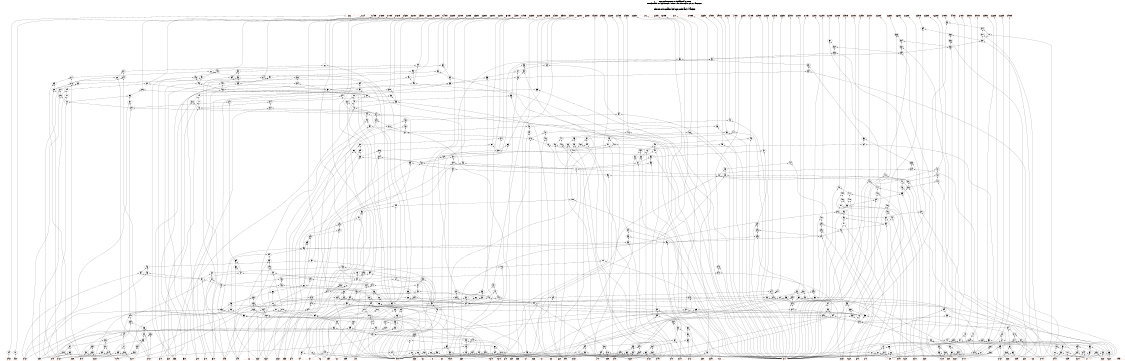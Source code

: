 # Network structure generated by ABC

digraph network {
size = "7.5,10";
center = true;
edge [dir = back];

{
  node [shape = plaintext];
  edge [style = invis];
  LevelTitle1 [label=""];
  LevelTitle2 [label=""];
  Level56 [label = ""];
  Level55 [label = ""];
  Level54 [label = ""];
  Level53 [label = ""];
  Level52 [label = ""];
  Level51 [label = ""];
  Level50 [label = ""];
  Level49 [label = ""];
  Level48 [label = ""];
  Level47 [label = ""];
  Level46 [label = ""];
  Level45 [label = ""];
  Level44 [label = ""];
  Level43 [label = ""];
  Level42 [label = ""];
  Level41 [label = ""];
  Level40 [label = ""];
  Level39 [label = ""];
  Level38 [label = ""];
  Level37 [label = ""];
  Level36 [label = ""];
  Level35 [label = ""];
  Level34 [label = ""];
  Level33 [label = ""];
  Level32 [label = ""];
  Level31 [label = ""];
  Level30 [label = ""];
  Level29 [label = ""];
  Level28 [label = ""];
  Level27 [label = ""];
  Level26 [label = ""];
  Level25 [label = ""];
  Level24 [label = ""];
  Level23 [label = ""];
  Level22 [label = ""];
  Level21 [label = ""];
  Level20 [label = ""];
  Level19 [label = ""];
  Level18 [label = ""];
  Level17 [label = ""];
  Level16 [label = ""];
  Level15 [label = ""];
  Level14 [label = ""];
  Level13 [label = ""];
  Level12 [label = ""];
  Level11 [label = ""];
  Level10 [label = ""];
  Level9 [label = ""];
  Level8 [label = ""];
  Level7 [label = ""];
  Level6 [label = ""];
  Level5 [label = ""];
  Level4 [label = ""];
  Level3 [label = ""];
  Level2 [label = ""];
  Level1 [label = ""];
  Level0 [label = ""];
  LevelTitle1 ->  LevelTitle2 ->  Level56 ->  Level55 ->  Level54 ->  Level53 ->  Level52 ->  Level51 ->  Level50 ->  Level49 ->  Level48 ->  Level47 ->  Level46 ->  Level45 ->  Level44 ->  Level43 ->  Level42 ->  Level41 ->  Level40 ->  Level39 ->  Level38 ->  Level37 ->  Level36 ->  Level35 ->  Level34 ->  Level33 ->  Level32 ->  Level31 ->  Level30 ->  Level29 ->  Level28 ->  Level27 ->  Level26 ->  Level25 ->  Level24 ->  Level23 ->  Level22 ->  Level21 ->  Level20 ->  Level19 ->  Level18 ->  Level17 ->  Level16 ->  Level15 ->  Level14 ->  Level13 ->  Level12 ->  Level11 ->  Level10 ->  Level9 ->  Level8 ->  Level7 ->  Level6 ->  Level5 ->  Level4 ->  Level3 ->  Level2 ->  Level1 ->  Level0;
}

{
  rank = same;
  LevelTitle1;
  title1 [shape=plaintext,
          fontsize=20,
          fontname = "Times-Roman",
          label="Network structure visualized by ABC\nBenchmark \"s1423.bench\". Time was Thu Oct  8 20:27:45 2020. "
         ];
}

{
  rank = same;
  LevelTitle2;
  title2 [shape=plaintext,
          fontsize=18,
          fontname = "Times-Roman",
          label="The network contains 465 logic nodes and 74 latches.\n"
         ];
}

{
  rank = same;
  Level56;
  Node19 [label = "G726", shape = invtriangle, color = coral, fillcolor = coral];
  Node20 [label = "G729", shape = invtriangle, color = coral, fillcolor = coral];
  Node21 [label = "G702", shape = invtriangle, color = coral, fillcolor = coral];
  Node22 [label = "G727", shape = invtriangle, color = coral, fillcolor = coral];
  Node23 [label = "G701BF", shape = invtriangle, color = coral, fillcolor = coral];
  Node25 [label = "G22L_in", shape = box, color = coral, fillcolor = coral];
  Node28 [label = "G23L_in", shape = box, color = coral, fillcolor = coral];
  Node31 [label = "G24L_in", shape = box, color = coral, fillcolor = coral];
  Node34 [label = "G25L_in", shape = box, color = coral, fillcolor = coral];
  Node37 [label = "G26L_in", shape = box, color = coral, fillcolor = coral];
  Node40 [label = "G27L_in", shape = box, color = coral, fillcolor = coral];
  Node43 [label = "G28L_in", shape = box, color = coral, fillcolor = coral];
  Node46 [label = "G29L_in", shape = box, color = coral, fillcolor = coral];
  Node49 [label = "G30L_in", shape = box, color = coral, fillcolor = coral];
  Node52 [label = "G31L_in", shape = box, color = coral, fillcolor = coral];
  Node55 [label = "G32L_in", shape = box, color = coral, fillcolor = coral];
  Node58 [label = "G33L_in", shape = box, color = coral, fillcolor = coral];
  Node61 [label = "G34L_in", shape = box, color = coral, fillcolor = coral];
  Node64 [label = "G35L_in", shape = box, color = coral, fillcolor = coral];
  Node67 [label = "G36L_in", shape = box, color = coral, fillcolor = coral];
  Node70 [label = "G37L_in", shape = box, color = coral, fillcolor = coral];
  Node73 [label = "G38L_in", shape = box, color = coral, fillcolor = coral];
  Node76 [label = "G39L_in", shape = box, color = coral, fillcolor = coral];
  Node79 [label = "G40L_in", shape = box, color = coral, fillcolor = coral];
  Node82 [label = "G41L_in", shape = box, color = coral, fillcolor = coral];
  Node85 [label = "G42L_in", shape = box, color = coral, fillcolor = coral];
  Node88 [label = "G43L_in", shape = box, color = coral, fillcolor = coral];
  Node91 [label = "G44L_in", shape = box, color = coral, fillcolor = coral];
  Node94 [label = "G45L_in", shape = box, color = coral, fillcolor = coral];
  Node97 [label = "G46L_in", shape = box, color = coral, fillcolor = coral];
  Node100 [label = "G47L_in", shape = box, color = coral, fillcolor = coral];
  Node103 [label = "G48L_in", shape = box, color = coral, fillcolor = coral];
  Node106 [label = "G49L_in", shape = box, color = coral, fillcolor = coral];
  Node109 [label = "G50L_in", shape = box, color = coral, fillcolor = coral];
  Node112 [label = "G51L_in", shape = box, color = coral, fillcolor = coral];
  Node115 [label = "G52L_in", shape = box, color = coral, fillcolor = coral];
  Node118 [label = "G53L_in", shape = box, color = coral, fillcolor = coral];
  Node121 [label = "G54L_in", shape = box, color = coral, fillcolor = coral];
  Node124 [label = "G55L_in", shape = box, color = coral, fillcolor = coral];
  Node127 [label = "G56L_in", shape = box, color = coral, fillcolor = coral];
  Node130 [label = "G57L_in", shape = box, color = coral, fillcolor = coral];
  Node133 [label = "G58L_in", shape = box, color = coral, fillcolor = coral];
  Node136 [label = "G59L_in", shape = box, color = coral, fillcolor = coral];
  Node139 [label = "G60L_in", shape = box, color = coral, fillcolor = coral];
  Node142 [label = "G61L_in", shape = box, color = coral, fillcolor = coral];
  Node145 [label = "G62L_in", shape = box, color = coral, fillcolor = coral];
  Node148 [label = "G63L_in", shape = box, color = coral, fillcolor = coral];
  Node151 [label = "G64L_in", shape = box, color = coral, fillcolor = coral];
  Node154 [label = "G65L_in", shape = box, color = coral, fillcolor = coral];
  Node157 [label = "G66L_in", shape = box, color = coral, fillcolor = coral];
  Node160 [label = "G67L_in", shape = box, color = coral, fillcolor = coral];
  Node163 [label = "G68L_in", shape = box, color = coral, fillcolor = coral];
  Node166 [label = "G69L_in", shape = box, color = coral, fillcolor = coral];
  Node169 [label = "G70L_in", shape = box, color = coral, fillcolor = coral];
  Node172 [label = "G71L_in", shape = box, color = coral, fillcolor = coral];
  Node175 [label = "G72L_in", shape = box, color = coral, fillcolor = coral];
  Node178 [label = "G73L_in", shape = box, color = coral, fillcolor = coral];
  Node181 [label = "G74L_in", shape = box, color = coral, fillcolor = coral];
  Node184 [label = "G75L_in", shape = box, color = coral, fillcolor = coral];
  Node187 [label = "G76L_in", shape = box, color = coral, fillcolor = coral];
  Node190 [label = "G77L_in", shape = box, color = coral, fillcolor = coral];
  Node193 [label = "G78L_in", shape = box, color = coral, fillcolor = coral];
  Node196 [label = "G79L_in", shape = box, color = coral, fillcolor = coral];
  Node199 [label = "G80L_in", shape = box, color = coral, fillcolor = coral];
  Node202 [label = "G81L_in", shape = box, color = coral, fillcolor = coral];
  Node205 [label = "G82L_in", shape = box, color = coral, fillcolor = coral];
  Node208 [label = "G83L_in", shape = box, color = coral, fillcolor = coral];
  Node211 [label = "G84L_in", shape = box, color = coral, fillcolor = coral];
  Node214 [label = "G85L_in", shape = box, color = coral, fillcolor = coral];
  Node217 [label = "G86L_in", shape = box, color = coral, fillcolor = coral];
  Node220 [label = "G87L_in", shape = box, color = coral, fillcolor = coral];
  Node223 [label = "G88L_in", shape = box, color = coral, fillcolor = coral];
  Node226 [label = "G89L_in", shape = box, color = coral, fillcolor = coral];
  Node229 [label = "G90L_in", shape = box, color = coral, fillcolor = coral];
  Node232 [label = "G91L_in", shape = box, color = coral, fillcolor = coral];
  Node235 [label = "G92L_in", shape = box, color = coral, fillcolor = coral];
  Node238 [label = "G93L_in", shape = box, color = coral, fillcolor = coral];
  Node241 [label = "G94L_in", shape = box, color = coral, fillcolor = coral];
  Node244 [label = "G95L_in", shape = box, color = coral, fillcolor = coral];
}

{
  rank = same;
  Level55;
  Node573 [label = "573\n", shape = ellipse];
}

{
  rank = same;
  Level54;
  Node569 [label = "569\n", shape = ellipse];
  Node572 [label = "572\n", shape = ellipse];
}

{
  rank = same;
  Level53;
  Node565 [label = "565\n", shape = ellipse];
  Node568 [label = "568\n", shape = ellipse];
  Node570 [label = "570\n", shape = ellipse];
  Node571 [label = "571\n", shape = ellipse];
}

{
  rank = same;
  Level52;
  Node561 [label = "561\n", shape = ellipse];
  Node564 [label = "564\n", shape = ellipse];
  Node566 [label = "566\n", shape = ellipse];
  Node567 [label = "567\n", shape = ellipse];
}

{
  rank = same;
  Level51;
  Node560 [label = "560\n", shape = ellipse];
  Node562 [label = "562\n", shape = ellipse];
  Node563 [label = "563\n", shape = ellipse];
}

{
  rank = same;
  Level50;
  Node558 [label = "558\n", shape = ellipse];
  Node559 [label = "559\n", shape = ellipse];
}

{
  rank = same;
  Level49;
  Node358 [label = "358\n", shape = ellipse];
  Node557 [label = "557\n", shape = ellipse];
}

{
  rank = same;
  Level48;
  Node357 [label = "357\n", shape = ellipse];
  Node499 [label = "499\n", shape = ellipse];
  Node532 [label = "532\n", shape = ellipse];
  Node535 [label = "535\n", shape = ellipse];
  Node556 [label = "556\n", shape = ellipse];
  Node622 [label = "622\n", shape = ellipse];
}

{
  rank = same;
  Level47;
  Node354 [label = "354\n", shape = ellipse];
  Node495 [label = "495\n", shape = ellipse];
  Node498 [label = "498\n", shape = ellipse];
  Node528 [label = "528\n", shape = ellipse];
  Node531 [label = "531\n", shape = ellipse];
  Node534 [label = "534\n", shape = ellipse];
  Node554 [label = "554\n", shape = ellipse];
  Node618 [label = "618\n", shape = ellipse];
  Node621 [label = "621\n", shape = ellipse];
}

{
  rank = same;
  Level46;
  Node353 [label = "353\n", shape = ellipse];
  Node491 [label = "491\n", shape = ellipse];
  Node494 [label = "494\n", shape = ellipse];
  Node496 [label = "496\n", shape = ellipse];
  Node497 [label = "497\n", shape = ellipse];
  Node526 [label = "526\n", shape = ellipse];
  Node527 [label = "527\n", shape = ellipse];
  Node529 [label = "529\n", shape = ellipse];
  Node530 [label = "530\n", shape = ellipse];
  Node533 [label = "533\n", shape = ellipse];
  Node614 [label = "614\n", shape = ellipse];
  Node617 [label = "617\n", shape = ellipse];
  Node619 [label = "619\n", shape = ellipse];
  Node620 [label = "620\n", shape = ellipse];
}

{
  rank = same;
  Level45;
  Node352 [label = "352\n", shape = ellipse];
  Node489 [label = "489\n", shape = ellipse];
  Node490 [label = "490\n", shape = ellipse];
  Node492 [label = "492\n", shape = ellipse];
  Node493 [label = "493\n", shape = ellipse];
  Node524 [label = "524\n", shape = ellipse];
  Node525 [label = "525\n", shape = ellipse];
  Node610 [label = "610\n", shape = ellipse];
  Node613 [label = "613\n", shape = ellipse];
  Node615 [label = "615\n", shape = ellipse];
  Node616 [label = "616\n", shape = ellipse];
}

{
  rank = same;
  Level44;
  Node351 [label = "351\n", shape = ellipse];
  Node487 [label = "487\n", shape = ellipse];
  Node488 [label = "488\n", shape = ellipse];
  Node520 [label = "520\n", shape = ellipse];
  Node523 [label = "523\n", shape = ellipse];
  Node606 [label = "606\n", shape = ellipse];
  Node609 [label = "609\n", shape = ellipse];
  Node611 [label = "611\n", shape = ellipse];
  Node612 [label = "612\n", shape = ellipse];
}

{
  rank = same;
  Level43;
  Node350 [label = "350\n", shape = ellipse];
  Node516 [label = "516\n", shape = ellipse];
  Node519 [label = "519\n", shape = ellipse];
  Node522 [label = "522\n", shape = ellipse];
  Node555 [label = "555\n", shape = ellipse];
  Node603 [label = "603\n", shape = ellipse];
  Node607 [label = "607\n", shape = ellipse];
  Node608 [label = "608\n", shape = ellipse];
  Node641 [label = "641\n", shape = ellipse];
}

{
  rank = same;
  Level42;
  Node349 [label = "349\n", shape = ellipse];
  Node514 [label = "514\n", shape = ellipse];
  Node515 [label = "515\n", shape = ellipse];
  Node517 [label = "517\n", shape = ellipse];
  Node518 [label = "518\n", shape = ellipse];
  Node521 [label = "521\n", shape = ellipse];
  Node601 [label = "601\n", shape = ellipse];
  Node602 [label = "602\n", shape = ellipse];
  Node640 [label = "640\n", shape = ellipse];
}

{
  rank = same;
  Level41;
  Node348 [label = "348\n", shape = ellipse];
  Node512 [label = "512\n", shape = ellipse];
  Node513 [label = "513\n", shape = ellipse];
  Node600 [label = "600\n", shape = ellipse];
}

{
  rank = same;
  Level40;
  Node347 [label = "347\n", shape = ellipse];
  Node434 [label = "434\n", shape = ellipse];
  Node599 [label = "599\n", shape = ellipse];
}

{
  rank = same;
  Level39;
  Node345 [label = "345\n", shape = ellipse];
  Node431 [label = "431\n", shape = ellipse];
  Node433 [label = "433\n", shape = ellipse];
  Node595 [label = "595\n", shape = ellipse];
}

{
  rank = same;
  Level38;
  Node318 [label = "318\n", shape = ellipse];
  Node428 [label = "428\n", shape = ellipse];
  Node430 [label = "430\n", shape = ellipse];
  Node432 [label = "432\n", shape = ellipse];
  Node594 [label = "594\n", shape = ellipse];
}

{
  rank = same;
  Level37;
  Node317 [label = "317\n", shape = ellipse];
  Node427 [label = "427\n", shape = ellipse];
  Node429 [label = "429\n", shape = ellipse];
  Node474 [label = "474\n", shape = ellipse];
  Node478 [label = "478\n", shape = ellipse];
  Node482 [label = "482\n", shape = ellipse];
  Node486 [label = "486\n", shape = ellipse];
}

{
  rank = same;
  Level36;
  Node316 [label = "316\n", shape = ellipse];
  Node356 [label = "356\n", shape = ellipse];
  Node426 [label = "426\n", shape = ellipse];
  Node443 [label = "443\n", shape = ellipse];
  Node473 [label = "473\n", shape = ellipse];
  Node477 [label = "477\n", shape = ellipse];
  Node481 [label = "481\n", shape = ellipse];
  Node485 [label = "485\n", shape = ellipse];
  Node511 [label = "511\n", shape = ellipse];
}

{
  rank = same;
  Level35;
  Node314 [label = "314\n", shape = ellipse];
  Node315 [label = "315\n", shape = ellipse];
  Node440 [label = "440\n", shape = ellipse];
  Node442 [label = "442\n", shape = ellipse];
  Node471 [label = "471\n", shape = ellipse];
  Node472 [label = "472\n", shape = ellipse];
  Node475 [label = "475\n", shape = ellipse];
  Node476 [label = "476\n", shape = ellipse];
  Node479 [label = "479\n", shape = ellipse];
  Node480 [label = "480\n", shape = ellipse];
  Node483 [label = "483\n", shape = ellipse];
  Node484 [label = "484\n", shape = ellipse];
  Node503 [label = "503\n", shape = ellipse];
  Node507 [label = "507\n", shape = ellipse];
  Node510 [label = "510\n", shape = ellipse];
}

{
  rank = same;
  Level34;
  Node313 [label = "313\n", shape = ellipse];
  Node437 [label = "437\n", shape = ellipse];
  Node439 [label = "439\n", shape = ellipse];
  Node441 [label = "441\n", shape = ellipse];
  Node470 [label = "470\n", shape = ellipse];
  Node502 [label = "502\n", shape = ellipse];
  Node506 [label = "506\n", shape = ellipse];
  Node508 [label = "508\n", shape = ellipse];
  Node509 [label = "509\n", shape = ellipse];
}

{
  rank = same;
  Level33;
  Node312 [label = "312\n", shape = ellipse];
  Node436 [label = "436\n", shape = ellipse];
  Node438 [label = "438\n", shape = ellipse];
  Node469 [label = "469\n", shape = ellipse];
  Node501 [label = "501\n", shape = ellipse];
  Node504 [label = "504\n", shape = ellipse];
  Node505 [label = "505\n", shape = ellipse];
}

{
  rank = same;
  Level32;
  Node311 [label = "311\n", shape = ellipse];
  Node346 [label = "346\n", shape = ellipse];
  Node355 [label = "355\n", shape = ellipse];
  Node424 [label = "424\n", shape = ellipse];
  Node435 [label = "435\n", shape = ellipse];
  Node468 [label = "468\n", shape = ellipse];
  Node500 [label = "500\n", shape = ellipse];
  Node598 [label = "598\n", shape = ellipse];
}

{
  rank = same;
  Level31;
  Node309 [label = "309\n", shape = ellipse];
  Node310 [label = "310\n", shape = ellipse];
  Node421 [label = "421\n", shape = ellipse];
  Node423 [label = "423\n", shape = ellipse];
  Node597 [label = "597\n", shape = ellipse];
}

{
  rank = same;
  Level30;
  Node308 [label = "308\n", shape = ellipse];
  Node418 [label = "418\n", shape = ellipse];
  Node420 [label = "420\n", shape = ellipse];
  Node422 [label = "422\n", shape = ellipse];
  Node596 [label = "596\n", shape = ellipse];
}

{
  rank = same;
  Level29;
  Node307 [label = "307\n", shape = ellipse];
  Node415 [label = "415\n", shape = ellipse];
  Node417 [label = "417\n", shape = ellipse];
  Node419 [label = "419\n", shape = ellipse];
}

{
  rank = same;
  Level28;
  Node306 [label = "306\n", shape = ellipse];
  Node412 [label = "412\n", shape = ellipse];
  Node414 [label = "414\n", shape = ellipse];
  Node416 [label = "416\n", shape = ellipse];
}

{
  rank = same;
  Level27;
  Node305 [label = "305\n", shape = ellipse];
  Node409 [label = "409\n", shape = ellipse];
  Node411 [label = "411\n", shape = ellipse];
  Node413 [label = "413\n", shape = ellipse];
}

{
  rank = same;
  Level26;
  Node304 [label = "304\n", shape = ellipse];
  Node408 [label = "408\n", shape = ellipse];
  Node410 [label = "410\n", shape = ellipse];
  Node700 [label = "700\n", shape = ellipse];
}

{
  rank = same;
  Level25;
  Node303 [label = "303\n", shape = ellipse];
  Node406 [label = "406\n", shape = ellipse];
  Node407 [label = "407\n", shape = ellipse];
  Node699 [label = "699\n", shape = ellipse];
}

{
  rank = same;
  Level24;
  Node301 [label = "301\n", shape = ellipse];
  Node302 [label = "302\n", shape = ellipse];
  Node403 [label = "403\n", shape = ellipse];
  Node405 [label = "405\n", shape = ellipse];
  Node698 [label = "698\n", shape = ellipse];
}

{
  rank = same;
  Level23;
  Node300 [label = "300\n", shape = ellipse];
  Node400 [label = "400\n", shape = ellipse];
  Node402 [label = "402\n", shape = ellipse];
  Node404 [label = "404\n", shape = ellipse];
  Node697 [label = "697\n", shape = ellipse];
}

{
  rank = same;
  Level22;
  Node299 [label = "299\n", shape = ellipse];
  Node397 [label = "397\n", shape = ellipse];
  Node399 [label = "399\n", shape = ellipse];
  Node401 [label = "401\n", shape = ellipse];
  Node696 [label = "696\n", shape = ellipse];
}

{
  rank = same;
  Level21;
  Node298 [label = "298\n", shape = ellipse];
  Node394 [label = "394\n", shape = ellipse];
  Node396 [label = "396\n", shape = ellipse];
  Node398 [label = "398\n", shape = ellipse];
  Node691 [label = "691\n", shape = ellipse];
}

{
  rank = same;
  Level20;
  Node297 [label = "297\n", shape = ellipse];
  Node393 [label = "393\n", shape = ellipse];
  Node395 [label = "395\n", shape = ellipse];
  Node690 [label = "690\n", shape = ellipse];
}

{
  rank = same;
  Level19;
  Node296 [label = "296\n", shape = ellipse];
  Node392 [label = "392\n", shape = ellipse];
  Node689 [label = "689\n", shape = ellipse];
}

{
  rank = same;
  Level18;
  Node295 [label = "295\n", shape = ellipse];
}

{
  rank = same;
  Level17;
  Node294 [label = "294\n", shape = ellipse];
}

{
  rank = same;
  Level16;
  Node293 [label = "293\n", shape = ellipse];
  Node467 [label = "467\n", shape = ellipse];
  Node639 [label = "639\n", shape = ellipse];
  Node707 [label = "707\n", shape = ellipse];
}

{
  rank = same;
  Level15;
  Node292 [label = "292\n", shape = ellipse];
  Node463 [label = "463\n", shape = ellipse];
  Node466 [label = "466\n", shape = ellipse];
  Node543 [label = "543\n", shape = ellipse];
  Node638 [label = "638\n", shape = ellipse];
  Node706 [label = "706\n", shape = ellipse];
}

{
  rank = same;
  Level14;
  Node291 [label = "291\n", shape = ellipse];
  Node459 [label = "459\n", shape = ellipse];
  Node462 [label = "462\n", shape = ellipse];
  Node464 [label = "464\n", shape = ellipse];
  Node465 [label = "465\n", shape = ellipse];
  Node542 [label = "542\n", shape = ellipse];
  Node637 [label = "637\n", shape = ellipse];
  Node695 [label = "695\n", shape = ellipse];
  Node705 [label = "705\n", shape = ellipse];
}

{
  rank = same;
  Level13;
  Node290 [label = "290\n", shape = ellipse];
  Node455 [label = "455\n", shape = ellipse];
  Node458 [label = "458\n", shape = ellipse];
  Node460 [label = "460\n", shape = ellipse];
  Node461 [label = "461\n", shape = ellipse];
  Node541 [label = "541\n", shape = ellipse];
  Node684 [label = "684\n", shape = ellipse];
}

{
  rank = same;
  Level12;
  Node289 [label = "289\n", shape = ellipse];
  Node451 [label = "451\n", shape = ellipse];
  Node454 [label = "454\n", shape = ellipse];
  Node456 [label = "456\n", shape = ellipse];
  Node457 [label = "457\n", shape = ellipse];
  Node536 [label = "536\n", shape = ellipse];
  Node540 [label = "540\n", shape = ellipse];
  Node677 [label = "677\n", shape = ellipse];
  Node688 [label = "688\n", shape = ellipse];
}

{
  rank = same;
  Level11;
  Node288 [label = "288\n", shape = ellipse];
  Node344 [label = "344\n", shape = ellipse];
  Node447 [label = "447\n", shape = ellipse];
  Node452 [label = "452\n", shape = ellipse];
  Node453 [label = "453\n", shape = ellipse];
  Node581 [label = "581\n", shape = ellipse];
  Node587 [label = "587\n", shape = ellipse];
  Node593 [label = "593\n", shape = ellipse];
  Node627 [label = "627\n", shape = ellipse];
  Node630 [label = "630\n", shape = ellipse];
  Node633 [label = "633\n", shape = ellipse];
  Node636 [label = "636\n", shape = ellipse];
  Node644 [label = "644\n", shape = ellipse];
  Node647 [label = "647\n", shape = ellipse];
  Node686 [label = "686\n", shape = ellipse];
}

{
  rank = same;
  Level10;
  Node287 [label = "287\n", shape = ellipse];
  Node343 [label = "343\n", shape = ellipse];
  Node445 [label = "445\n", shape = ellipse];
  Node446 [label = "446\n", shape = ellipse];
  Node576 [label = "576\n", shape = ellipse];
  Node580 [label = "580\n", shape = ellipse];
  Node582 [label = "582\n", shape = ellipse];
  Node586 [label = "586\n", shape = ellipse];
  Node588 [label = "588\n", shape = ellipse];
  Node592 [label = "592\n", shape = ellipse];
  Node625 [label = "625\n", shape = ellipse];
  Node626 [label = "626\n", shape = ellipse];
  Node628 [label = "628\n", shape = ellipse];
  Node629 [label = "629\n", shape = ellipse];
  Node631 [label = "631\n", shape = ellipse];
  Node632 [label = "632\n", shape = ellipse];
  Node634 [label = "634\n", shape = ellipse];
  Node635 [label = "635\n", shape = ellipse];
  Node642 [label = "642\n", shape = ellipse];
  Node643 [label = "643\n", shape = ellipse];
  Node645 [label = "645\n", shape = ellipse];
  Node646 [label = "646\n", shape = ellipse];
  Node685 [label = "685\n", shape = ellipse];
  Node687 [label = "687\n", shape = ellipse];
  Node694 [label = "694\n", shape = ellipse];
}

{
  rank = same;
  Level9;
  Node258 [label = "258\n", shape = ellipse];
  Node265 [label = "265\n", shape = ellipse];
  Node272 [label = "272\n", shape = ellipse];
  Node279 [label = "279\n", shape = ellipse];
  Node286 [label = "286\n", shape = ellipse];
  Node342 [label = "342\n", shape = ellipse];
  Node444 [label = "444\n", shape = ellipse];
  Node450 [label = "450\n", shape = ellipse];
  Node547 [label = "547\n", shape = ellipse];
  Node553 [label = "553\n", shape = ellipse];
  Node575 [label = "575\n", shape = ellipse];
  Node605 [label = "605\n", shape = ellipse];
  Node624 [label = "624\n", shape = ellipse];
  Node692 [label = "692\n", shape = ellipse];
}

{
  rank = same;
  Level8;
  Node256 [label = "256\n", shape = ellipse];
  Node257 [label = "257\n", shape = ellipse];
  Node263 [label = "263\n", shape = ellipse];
  Node264 [label = "264\n", shape = ellipse];
  Node270 [label = "270\n", shape = ellipse];
  Node271 [label = "271\n", shape = ellipse];
  Node277 [label = "277\n", shape = ellipse];
  Node278 [label = "278\n", shape = ellipse];
  Node284 [label = "284\n", shape = ellipse];
  Node285 [label = "285\n", shape = ellipse];
  Node341 [label = "341\n", shape = ellipse];
  Node377 [label = "377\n", shape = ellipse];
  Node391 [label = "391\n", shape = ellipse];
  Node448 [label = "448\n", shape = ellipse];
  Node546 [label = "546\n", shape = ellipse];
  Node549 [label = "549\n", shape = ellipse];
  Node552 [label = "552\n", shape = ellipse];
  Node574 [label = "574\n", shape = ellipse];
  Node623 [label = "623\n", shape = ellipse];
}

{
  rank = same;
  Level7;
  Node255 [label = "255\n", shape = ellipse];
  Node262 [label = "262\n", shape = ellipse];
  Node269 [label = "269\n", shape = ellipse];
  Node276 [label = "276\n", shape = ellipse];
  Node283 [label = "283\n", shape = ellipse];
  Node340 [label = "340\n", shape = ellipse];
  Node376 [label = "376\n", shape = ellipse];
  Node390 [label = "390\n", shape = ellipse];
  Node544 [label = "544\n", shape = ellipse];
  Node545 [label = "545\n", shape = ellipse];
  Node548 [label = "548\n", shape = ellipse];
  Node550 [label = "550\n", shape = ellipse];
  Node551 [label = "551\n", shape = ellipse];
}

{
  rank = same;
  Level6;
  Node253 [label = "253\n", shape = ellipse];
  Node260 [label = "260\n", shape = ellipse];
  Node267 [label = "267\n", shape = ellipse];
  Node274 [label = "274\n", shape = ellipse];
  Node281 [label = "281\n", shape = ellipse];
  Node339 [label = "339\n", shape = ellipse];
  Node375 [label = "375\n", shape = ellipse];
  Node389 [label = "389\n", shape = ellipse];
}

{
  rank = same;
  Level5;
  Node252 [label = "252\n", shape = ellipse];
  Node259 [label = "259\n", shape = ellipse];
  Node266 [label = "266\n", shape = ellipse];
  Node273 [label = "273\n", shape = ellipse];
  Node280 [label = "280\n", shape = ellipse];
  Node338 [label = "338\n", shape = ellipse];
  Node374 [label = "374\n", shape = ellipse];
  Node387 [label = "387\n", shape = ellipse];
  Node388 [label = "388\n", shape = ellipse];
}

{
  rank = same;
  Level4;
  Node251 [label = "251\n", shape = ellipse];
  Node329 [label = "329\n", shape = ellipse];
  Node336 [label = "336\n", shape = ellipse];
  Node337 [label = "337\n", shape = ellipse];
  Node372 [label = "372\n", shape = ellipse];
  Node386 [label = "386\n", shape = ellipse];
  Node665 [label = "665\n", shape = ellipse];
  Node670 [label = "670\n", shape = ellipse];
  Node675 [label = "675\n", shape = ellipse];
  Node683 [label = "683\n", shape = ellipse];
}

{
  rank = same;
  Level3;
  Node249 [label = "249\n", shape = ellipse];
  Node250 [label = "250\n", shape = ellipse];
  Node328 [label = "328\n", shape = ellipse];
  Node335 [label = "335\n", shape = ellipse];
  Node370 [label = "370\n", shape = ellipse];
  Node371 [label = "371\n", shape = ellipse];
  Node373 [label = "373\n", shape = ellipse];
  Node381 [label = "381\n", shape = ellipse];
  Node385 [label = "385\n", shape = ellipse];
  Node652 [label = "652\n", shape = ellipse];
  Node656 [label = "656\n", shape = ellipse];
  Node660 [label = "660\n", shape = ellipse];
  Node664 [label = "664\n", shape = ellipse];
  Node669 [label = "669\n", shape = ellipse];
  Node674 [label = "674\n", shape = ellipse];
  Node681 [label = "681\n", shape = ellipse];
  Node704 [label = "704\n", shape = ellipse];
}

{
  rank = same;
  Level2;
  Node248 [label = "248\n", shape = ellipse];
  Node321 [label = "321\n", shape = ellipse];
  Node324 [label = "324\n", shape = ellipse];
  Node327 [label = "327\n", shape = ellipse];
  Node332 [label = "332\n", shape = ellipse];
  Node334 [label = "334\n", shape = ellipse];
  Node361 [label = "361\n", shape = ellipse];
  Node364 [label = "364\n", shape = ellipse];
  Node367 [label = "367\n", shape = ellipse];
  Node369 [label = "369\n", shape = ellipse];
  Node380 [label = "380\n", shape = ellipse];
  Node384 [label = "384\n", shape = ellipse];
  Node539 [label = "539\n", shape = ellipse];
  Node579 [label = "579\n", shape = ellipse];
  Node585 [label = "585\n", shape = ellipse];
  Node591 [label = "591\n", shape = ellipse];
  Node651 [label = "651\n", shape = ellipse];
  Node655 [label = "655\n", shape = ellipse];
  Node659 [label = "659\n", shape = ellipse];
  Node662 [label = "662\n", shape = ellipse];
  Node668 [label = "668\n", shape = ellipse];
  Node673 [label = "673\n", shape = ellipse];
  Node680 [label = "680\n", shape = ellipse];
  Node703 [label = "703\n", shape = ellipse];
}

{
  rank = same;
  Level1;
  Node246 [label = "246\n", shape = ellipse];
  Node247 [label = "247\n", shape = ellipse];
  Node254 [label = "254\n", shape = ellipse];
  Node261 [label = "261\n", shape = ellipse];
  Node268 [label = "268\n", shape = ellipse];
  Node275 [label = "275\n", shape = ellipse];
  Node282 [label = "282\n", shape = ellipse];
  Node319 [label = "319\n", shape = ellipse];
  Node320 [label = "320\n", shape = ellipse];
  Node322 [label = "322\n", shape = ellipse];
  Node323 [label = "323\n", shape = ellipse];
  Node325 [label = "325\n", shape = ellipse];
  Node326 [label = "326\n", shape = ellipse];
  Node330 [label = "330\n", shape = ellipse];
  Node331 [label = "331\n", shape = ellipse];
  Node333 [label = "333\n", shape = ellipse];
  Node359 [label = "359\n", shape = ellipse];
  Node360 [label = "360\n", shape = ellipse];
  Node362 [label = "362\n", shape = ellipse];
  Node363 [label = "363\n", shape = ellipse];
  Node365 [label = "365\n", shape = ellipse];
  Node366 [label = "366\n", shape = ellipse];
  Node368 [label = "368\n", shape = ellipse];
  Node378 [label = "378\n", shape = ellipse];
  Node379 [label = "379\n", shape = ellipse];
  Node382 [label = "382\n", shape = ellipse];
  Node383 [label = "383\n", shape = ellipse];
  Node425 [label = "425\n", shape = ellipse];
  Node449 [label = "449\n", shape = ellipse];
  Node537 [label = "537\n", shape = ellipse];
  Node538 [label = "538\n", shape = ellipse];
  Node577 [label = "577\n", shape = ellipse];
  Node578 [label = "578\n", shape = ellipse];
  Node583 [label = "583\n", shape = ellipse];
  Node584 [label = "584\n", shape = ellipse];
  Node589 [label = "589\n", shape = ellipse];
  Node590 [label = "590\n", shape = ellipse];
  Node604 [label = "604\n", shape = ellipse];
  Node648 [label = "648\n", shape = ellipse];
  Node649 [label = "649\n", shape = ellipse];
  Node650 [label = "650\n", shape = ellipse];
  Node653 [label = "653\n", shape = ellipse];
  Node654 [label = "654\n", shape = ellipse];
  Node657 [label = "657\n", shape = ellipse];
  Node658 [label = "658\n", shape = ellipse];
  Node661 [label = "661\n", shape = ellipse];
  Node663 [label = "663\n", shape = ellipse];
  Node666 [label = "666\n", shape = ellipse];
  Node667 [label = "667\n", shape = ellipse];
  Node671 [label = "671\n", shape = ellipse];
  Node672 [label = "672\n", shape = ellipse];
  Node676 [label = "676\n", shape = ellipse];
  Node678 [label = "678\n", shape = ellipse];
  Node679 [label = "679\n", shape = ellipse];
  Node682 [label = "682\n", shape = ellipse];
  Node693 [label = "693\n", shape = ellipse];
  Node701 [label = "701\n", shape = ellipse];
  Node702 [label = "702\n", shape = ellipse];
  Node708 [label = "708\n", shape = ellipse];
  Node709 [label = "709\n", shape = ellipse];
  Node710 [label = "710\n", shape = ellipse];
}

{
  rank = same;
  Level0;
  Node1 [label = "clock", shape = triangle, color = coral, fillcolor = coral];
  Node2 [label = "G0", shape = triangle, color = coral, fillcolor = coral];
  Node3 [label = "G1", shape = triangle, color = coral, fillcolor = coral];
  Node4 [label = "G2", shape = triangle, color = coral, fillcolor = coral];
  Node5 [label = "G3", shape = triangle, color = coral, fillcolor = coral];
  Node6 [label = "G4", shape = triangle, color = coral, fillcolor = coral];
  Node7 [label = "G5", shape = triangle, color = coral, fillcolor = coral];
  Node8 [label = "G6", shape = triangle, color = coral, fillcolor = coral];
  Node9 [label = "G7", shape = triangle, color = coral, fillcolor = coral];
  Node10 [label = "G8", shape = triangle, color = coral, fillcolor = coral];
  Node11 [label = "G9", shape = triangle, color = coral, fillcolor = coral];
  Node12 [label = "G10", shape = triangle, color = coral, fillcolor = coral];
  Node13 [label = "G11", shape = triangle, color = coral, fillcolor = coral];
  Node14 [label = "G12", shape = triangle, color = coral, fillcolor = coral];
  Node15 [label = "G13", shape = triangle, color = coral, fillcolor = coral];
  Node16 [label = "G14", shape = triangle, color = coral, fillcolor = coral];
  Node17 [label = "G15", shape = triangle, color = coral, fillcolor = coral];
  Node18 [label = "G16", shape = triangle, color = coral, fillcolor = coral];
  Node26 [label = "G22L", shape = box, color = coral, fillcolor = coral];
  Node29 [label = "G23L", shape = box, color = coral, fillcolor = coral];
  Node32 [label = "G24L", shape = box, color = coral, fillcolor = coral];
  Node35 [label = "G25L", shape = box, color = coral, fillcolor = coral];
  Node38 [label = "G26L", shape = box, color = coral, fillcolor = coral];
  Node41 [label = "G27L", shape = box, color = coral, fillcolor = coral];
  Node44 [label = "G28L", shape = box, color = coral, fillcolor = coral];
  Node47 [label = "G29L", shape = box, color = coral, fillcolor = coral];
  Node50 [label = "G30L", shape = box, color = coral, fillcolor = coral];
  Node53 [label = "G31L", shape = box, color = coral, fillcolor = coral];
  Node56 [label = "G32L", shape = box, color = coral, fillcolor = coral];
  Node59 [label = "G33L", shape = box, color = coral, fillcolor = coral];
  Node62 [label = "G34L", shape = box, color = coral, fillcolor = coral];
  Node65 [label = "G35L", shape = box, color = coral, fillcolor = coral];
  Node68 [label = "G36L", shape = box, color = coral, fillcolor = coral];
  Node71 [label = "G37L", shape = box, color = coral, fillcolor = coral];
  Node74 [label = "G38L", shape = box, color = coral, fillcolor = coral];
  Node77 [label = "G39L", shape = box, color = coral, fillcolor = coral];
  Node80 [label = "G40L", shape = box, color = coral, fillcolor = coral];
  Node83 [label = "G41L", shape = box, color = coral, fillcolor = coral];
  Node86 [label = "G42L", shape = box, color = coral, fillcolor = coral];
  Node89 [label = "G43L", shape = box, color = coral, fillcolor = coral];
  Node92 [label = "G44L", shape = box, color = coral, fillcolor = coral];
  Node95 [label = "G45L", shape = box, color = coral, fillcolor = coral];
  Node98 [label = "G46L", shape = box, color = coral, fillcolor = coral];
  Node101 [label = "G47L", shape = box, color = coral, fillcolor = coral];
  Node104 [label = "G48L", shape = box, color = coral, fillcolor = coral];
  Node107 [label = "G49L", shape = box, color = coral, fillcolor = coral];
  Node110 [label = "G50L", shape = box, color = coral, fillcolor = coral];
  Node113 [label = "G51L", shape = box, color = coral, fillcolor = coral];
  Node116 [label = "G52L", shape = box, color = coral, fillcolor = coral];
  Node119 [label = "G53L", shape = box, color = coral, fillcolor = coral];
  Node122 [label = "G54L", shape = box, color = coral, fillcolor = coral];
  Node125 [label = "G55L", shape = box, color = coral, fillcolor = coral];
  Node128 [label = "G56L", shape = box, color = coral, fillcolor = coral];
  Node131 [label = "G57L", shape = box, color = coral, fillcolor = coral];
  Node134 [label = "G58L", shape = box, color = coral, fillcolor = coral];
  Node137 [label = "G59L", shape = box, color = coral, fillcolor = coral];
  Node140 [label = "G60L", shape = box, color = coral, fillcolor = coral];
  Node143 [label = "G61L", shape = box, color = coral, fillcolor = coral];
  Node146 [label = "G62L", shape = box, color = coral, fillcolor = coral];
  Node149 [label = "G63L", shape = box, color = coral, fillcolor = coral];
  Node152 [label = "G64L", shape = box, color = coral, fillcolor = coral];
  Node155 [label = "G65L", shape = box, color = coral, fillcolor = coral];
  Node158 [label = "G66L", shape = box, color = coral, fillcolor = coral];
  Node161 [label = "G67L", shape = box, color = coral, fillcolor = coral];
  Node164 [label = "G68L", shape = box, color = coral, fillcolor = coral];
  Node167 [label = "G69L", shape = box, color = coral, fillcolor = coral];
  Node170 [label = "G70L", shape = box, color = coral, fillcolor = coral];
  Node173 [label = "G71L", shape = box, color = coral, fillcolor = coral];
  Node176 [label = "G72L", shape = box, color = coral, fillcolor = coral];
  Node179 [label = "G73L", shape = box, color = coral, fillcolor = coral];
  Node182 [label = "G74L", shape = box, color = coral, fillcolor = coral];
  Node185 [label = "G75L", shape = box, color = coral, fillcolor = coral];
  Node188 [label = "G76L", shape = box, color = coral, fillcolor = coral];
  Node191 [label = "G77L", shape = box, color = coral, fillcolor = coral];
  Node194 [label = "G78L", shape = box, color = coral, fillcolor = coral];
  Node197 [label = "G79L", shape = box, color = coral, fillcolor = coral];
  Node200 [label = "G80L", shape = box, color = coral, fillcolor = coral];
  Node203 [label = "G81L", shape = box, color = coral, fillcolor = coral];
  Node206 [label = "G82L", shape = box, color = coral, fillcolor = coral];
  Node209 [label = "G83L", shape = box, color = coral, fillcolor = coral];
  Node212 [label = "G84L", shape = box, color = coral, fillcolor = coral];
  Node215 [label = "G85L", shape = box, color = coral, fillcolor = coral];
  Node218 [label = "G86L", shape = box, color = coral, fillcolor = coral];
  Node221 [label = "G87L", shape = box, color = coral, fillcolor = coral];
  Node224 [label = "G88L", shape = box, color = coral, fillcolor = coral];
  Node227 [label = "G89L", shape = box, color = coral, fillcolor = coral];
  Node230 [label = "G90L", shape = box, color = coral, fillcolor = coral];
  Node233 [label = "G91L", shape = box, color = coral, fillcolor = coral];
  Node236 [label = "G92L", shape = box, color = coral, fillcolor = coral];
  Node239 [label = "G93L", shape = box, color = coral, fillcolor = coral];
  Node242 [label = "G94L", shape = box, color = coral, fillcolor = coral];
  Node245 [label = "G95L", shape = box, color = coral, fillcolor = coral];
}

title1 -> title2 [style = invis];
title2 -> Node19 [style = invis];
title2 -> Node20 [style = invis];
title2 -> Node21 [style = invis];
title2 -> Node22 [style = invis];
title2 -> Node23 [style = invis];
title2 -> Node25 [style = invis];
title2 -> Node28 [style = invis];
title2 -> Node31 [style = invis];
title2 -> Node34 [style = invis];
title2 -> Node37 [style = invis];
title2 -> Node40 [style = invis];
title2 -> Node43 [style = invis];
title2 -> Node46 [style = invis];
title2 -> Node49 [style = invis];
title2 -> Node52 [style = invis];
title2 -> Node55 [style = invis];
title2 -> Node58 [style = invis];
title2 -> Node61 [style = invis];
title2 -> Node64 [style = invis];
title2 -> Node67 [style = invis];
title2 -> Node70 [style = invis];
title2 -> Node73 [style = invis];
title2 -> Node76 [style = invis];
title2 -> Node79 [style = invis];
title2 -> Node82 [style = invis];
title2 -> Node85 [style = invis];
title2 -> Node88 [style = invis];
title2 -> Node91 [style = invis];
title2 -> Node94 [style = invis];
title2 -> Node97 [style = invis];
title2 -> Node100 [style = invis];
title2 -> Node103 [style = invis];
title2 -> Node106 [style = invis];
title2 -> Node109 [style = invis];
title2 -> Node112 [style = invis];
title2 -> Node115 [style = invis];
title2 -> Node118 [style = invis];
title2 -> Node121 [style = invis];
title2 -> Node124 [style = invis];
title2 -> Node127 [style = invis];
title2 -> Node130 [style = invis];
title2 -> Node133 [style = invis];
title2 -> Node136 [style = invis];
title2 -> Node139 [style = invis];
title2 -> Node142 [style = invis];
title2 -> Node145 [style = invis];
title2 -> Node148 [style = invis];
title2 -> Node151 [style = invis];
title2 -> Node154 [style = invis];
title2 -> Node157 [style = invis];
title2 -> Node160 [style = invis];
title2 -> Node163 [style = invis];
title2 -> Node166 [style = invis];
title2 -> Node169 [style = invis];
title2 -> Node172 [style = invis];
title2 -> Node175 [style = invis];
title2 -> Node178 [style = invis];
title2 -> Node181 [style = invis];
title2 -> Node184 [style = invis];
title2 -> Node187 [style = invis];
title2 -> Node190 [style = invis];
title2 -> Node193 [style = invis];
title2 -> Node196 [style = invis];
title2 -> Node199 [style = invis];
title2 -> Node202 [style = invis];
title2 -> Node205 [style = invis];
title2 -> Node208 [style = invis];
title2 -> Node211 [style = invis];
title2 -> Node214 [style = invis];
title2 -> Node217 [style = invis];
title2 -> Node220 [style = invis];
title2 -> Node223 [style = invis];
title2 -> Node226 [style = invis];
title2 -> Node229 [style = invis];
title2 -> Node232 [style = invis];
title2 -> Node235 [style = invis];
title2 -> Node238 [style = invis];
title2 -> Node241 [style = invis];
title2 -> Node244 [style = invis];
Node19 -> Node20 [style = invis];
Node20 -> Node21 [style = invis];
Node21 -> Node22 [style = invis];
Node22 -> Node23 [style = invis];
Node19 -> Node709 [style = solid];
Node20 -> Node710 [style = solid];
Node21 -> Node358 [style = solid];
Node22 -> Node377 [style = solid];
Node23 -> Node708 [style = solid];
Node25 -> Node387 [style = solid];
Node28 -> Node391 [style = solid];
Node31 -> Node394 [style = solid];
Node34 -> Node397 [style = solid];
Node37 -> Node400 [style = solid];
Node40 -> Node403 [style = solid];
Node43 -> Node406 [style = solid];
Node46 -> Node409 [style = solid];
Node49 -> Node412 [style = solid];
Node52 -> Node415 [style = solid];
Node55 -> Node418 [style = solid];
Node58 -> Node421 [style = solid];
Node61 -> Node424 [style = solid];
Node64 -> Node425 [style = solid];
Node67 -> Node428 [style = solid];
Node70 -> Node431 [style = solid];
Node73 -> Node434 [style = solid];
Node76 -> Node437 [style = solid];
Node79 -> Node440 [style = solid];
Node82 -> Node443 [style = solid];
Node85 -> Node451 [style = solid];
Node88 -> Node455 [style = solid];
Node91 -> Node459 [style = solid];
Node94 -> Node463 [style = solid];
Node97 -> Node467 [style = solid];
Node100 -> Node474 [style = solid];
Node103 -> Node478 [style = solid];
Node106 -> Node482 [style = solid];
Node109 -> Node486 [style = solid];
Node112 -> Node491 [style = solid];
Node115 -> Node495 [style = solid];
Node118 -> Node499 [style = solid];
Node121 -> Node503 [style = solid];
Node124 -> Node507 [style = solid];
Node127 -> Node511 [style = solid];
Node130 -> Node516 [style = solid];
Node133 -> Node520 [style = solid];
Node136 -> Node523 [style = solid];
Node139 -> Node528 [style = solid];
Node142 -> Node532 [style = solid];
Node145 -> Node535 [style = solid];
Node148 -> Node543 [style = solid];
Node151 -> Node547 [style = solid];
Node154 -> Node549 [style = solid];
Node157 -> Node553 [style = solid];
Node160 -> Node561 [style = solid];
Node163 -> Node565 [style = solid];
Node166 -> Node569 [style = solid];
Node169 -> Node573 [style = solid];
Node172 -> Node581 [style = solid];
Node175 -> Node587 [style = solid];
Node178 -> Node593 [style = solid];
Node181 -> Node606 [style = solid];
Node184 -> Node610 [style = solid];
Node187 -> Node614 [style = solid];
Node190 -> Node618 [style = solid];
Node193 -> Node622 [style = solid];
Node196 -> Node627 [style = solid];
Node199 -> Node630 [style = solid];
Node202 -> Node633 [style = solid];
Node205 -> Node636 [style = solid];
Node208 -> Node641 [style = solid];
Node211 -> Node644 [style = solid];
Node214 -> Node647 [style = solid];
Node217 -> Node648 [style = solid];
Node220 -> Node652 [style = solid];
Node223 -> Node656 [style = solid];
Node226 -> Node660 [style = solid];
Node229 -> Node665 [style = solid];
Node232 -> Node670 [style = solid];
Node235 -> Node675 [style = solid];
Node238 -> Node700 [style = solid];
Node241 -> Node704 [style = solid];
Node244 -> Node707 [style = solid];
Node246 -> Node152 [style = solid];
Node246 -> Node230 [style = solid];
Node247 -> Node10 [style = solid];
Node247 -> Node230 [style = solid];
Node248 -> Node246 [style = solid];
Node248 -> Node247 [style = solid];
Node249 -> Node215 [style = solid];
Node249 -> Node248 [style = solid];
Node250 -> Node212 [style = solid];
Node250 -> Node248 [style = solid];
Node251 -> Node249 [style = solid];
Node251 -> Node250 [style = solid];
Node252 -> Node194 [style = solid];
Node252 -> Node251 [style = solid];
Node253 -> Node230 [style = solid];
Node253 -> Node252 [style = solid];
Node254 -> Node6 [style = solid];
Node254 -> Node230 [style = solid];
Node255 -> Node253 [style = solid];
Node255 -> Node254 [style = solid];
Node256 -> Node98 [style = solid];
Node256 -> Node255 [style = solid];
Node257 -> Node98 [style = solid];
Node257 -> Node255 [style = solid];
Node258 -> Node256 [style = solid];
Node258 -> Node257 [style = solid];
Node259 -> Node191 [style = solid];
Node259 -> Node251 [style = solid];
Node260 -> Node230 [style = solid];
Node260 -> Node259 [style = solid];
Node261 -> Node5 [style = solid];
Node261 -> Node230 [style = solid];
Node262 -> Node260 [style = solid];
Node262 -> Node261 [style = solid];
Node263 -> Node95 [style = solid];
Node263 -> Node262 [style = solid];
Node264 -> Node95 [style = solid];
Node264 -> Node262 [style = solid];
Node265 -> Node263 [style = solid];
Node265 -> Node264 [style = solid];
Node266 -> Node188 [style = solid];
Node266 -> Node251 [style = solid];
Node267 -> Node230 [style = solid];
Node267 -> Node266 [style = solid];
Node268 -> Node4 [style = solid];
Node268 -> Node230 [style = solid];
Node269 -> Node267 [style = solid];
Node269 -> Node268 [style = solid];
Node270 -> Node92 [style = solid];
Node270 -> Node269 [style = solid];
Node271 -> Node92 [style = solid];
Node271 -> Node269 [style = solid];
Node272 -> Node270 [style = solid];
Node272 -> Node271 [style = solid];
Node273 -> Node185 [style = solid];
Node273 -> Node251 [style = solid];
Node274 -> Node230 [style = solid];
Node274 -> Node273 [style = solid];
Node275 -> Node3 [style = solid];
Node275 -> Node230 [style = solid];
Node276 -> Node274 [style = solid];
Node276 -> Node275 [style = solid];
Node277 -> Node89 [style = solid];
Node277 -> Node276 [style = solid];
Node278 -> Node89 [style = solid];
Node278 -> Node276 [style = solid];
Node279 -> Node277 [style = solid];
Node279 -> Node278 [style = solid];
Node280 -> Node182 [style = solid];
Node280 -> Node251 [style = solid];
Node281 -> Node230 [style = solid];
Node281 -> Node280 [style = solid];
Node282 -> Node2 [style = solid];
Node282 -> Node230 [style = solid];
Node283 -> Node281 [style = solid];
Node283 -> Node282 [style = solid];
Node284 -> Node86 [style = solid];
Node284 -> Node283 [style = solid];
Node285 -> Node86 [style = solid];
Node285 -> Node283 [style = solid];
Node286 -> Node284 [style = solid];
Node286 -> Node285 [style = solid];
Node287 -> Node284 [style = solid];
Node287 -> Node286 [style = solid];
Node288 -> Node279 [style = solid];
Node288 -> Node287 [style = solid];
Node289 -> Node277 [style = solid];
Node289 -> Node288 [style = solid];
Node290 -> Node272 [style = solid];
Node290 -> Node289 [style = solid];
Node291 -> Node270 [style = solid];
Node291 -> Node290 [style = solid];
Node292 -> Node265 [style = solid];
Node292 -> Node291 [style = solid];
Node293 -> Node263 [style = solid];
Node293 -> Node292 [style = solid];
Node294 -> Node258 [style = solid];
Node294 -> Node293 [style = solid];
Node295 -> Node256 [style = solid];
Node295 -> Node294 [style = solid];
Node296 -> Node32 [style = solid];
Node296 -> Node295 [style = solid];
Node297 -> Node35 [style = solid];
Node297 -> Node296 [style = solid];
Node298 -> Node38 [style = solid];
Node298 -> Node297 [style = solid];
Node299 -> Node41 [style = solid];
Node299 -> Node298 [style = solid];
Node300 -> Node44 [style = solid];
Node300 -> Node299 [style = solid];
Node301 -> Node242 [style = solid];
Node301 -> Node300 [style = solid];
Node302 -> Node236 [style = solid];
Node302 -> Node300 [style = solid];
Node303 -> Node47 [style = solid];
Node303 -> Node302 [style = solid];
Node304 -> Node50 [style = solid];
Node304 -> Node303 [style = solid];
Node305 -> Node53 [style = solid];
Node305 -> Node304 [style = solid];
Node306 -> Node56 [style = solid];
Node306 -> Node305 [style = solid];
Node307 -> Node59 [style = solid];
Node307 -> Node306 [style = solid];
Node308 -> Node62 [style = solid];
Node308 -> Node307 [style = solid];
Node309 -> Node221 [style = solid];
Node309 -> Node308 [style = solid];
Node310 -> Node236 [style = solid];
Node310 -> Node308 [style = solid];
Node311 -> Node77 [style = solid];
Node311 -> Node310 [style = solid];
Node312 -> Node80 [style = solid];
Node312 -> Node311 [style = solid];
Node313 -> Node83 [style = solid];
Node313 -> Node312 [style = solid];
Node314 -> Node224 [style = solid];
Node314 -> Node313 [style = solid];
Node315 -> Node233 [style = solid];
Node315 -> Node313 [style = solid];
Node316 -> Node68 [style = solid];
Node316 -> Node315 [style = solid];
Node317 -> Node71 [style = solid];
Node317 -> Node316 [style = solid];
Node318 -> Node74 [style = solid];
Node318 -> Node317 [style = solid];
Node319 -> Node182 [style = solid];
Node319 -> Node197 [style = solid];
Node320 -> Node182 [style = solid];
Node320 -> Node197 [style = solid];
Node321 -> Node319 [style = solid];
Node321 -> Node320 [style = solid];
Node322 -> Node185 [style = solid];
Node322 -> Node200 [style = solid];
Node323 -> Node185 [style = solid];
Node323 -> Node200 [style = solid];
Node324 -> Node322 [style = solid];
Node324 -> Node323 [style = solid];
Node325 -> Node188 [style = solid];
Node325 -> Node203 [style = solid];
Node326 -> Node188 [style = solid];
Node326 -> Node203 [style = solid];
Node327 -> Node325 [style = solid];
Node327 -> Node326 [style = solid];
Node328 -> Node321 [style = solid];
Node328 -> Node324 [style = solid];
Node329 -> Node327 [style = solid];
Node329 -> Node328 [style = solid];
Node330 -> Node191 [style = solid];
Node330 -> Node206 [style = solid];
Node331 -> Node191 [style = solid];
Node331 -> Node206 [style = solid];
Node332 -> Node330 [style = solid];
Node332 -> Node331 [style = solid];
Node333 -> Node197 [style = solid];
Node333 -> Node200 [style = solid];
Node334 -> Node203 [style = solid];
Node334 -> Node333 [style = solid];
Node335 -> Node206 [style = solid];
Node335 -> Node334 [style = solid];
Node336 -> Node194 [style = solid];
Node336 -> Node335 [style = solid];
Node337 -> Node194 [style = solid];
Node337 -> Node335 [style = solid];
Node338 -> Node336 [style = solid];
Node338 -> Node337 [style = solid];
Node339 -> Node332 [style = solid];
Node339 -> Node338 [style = solid];
Node340 -> Node329 [style = solid];
Node340 -> Node339 [style = solid];
Node341 -> Node209 [style = solid];
Node341 -> Node340 [style = solid];
Node342 -> Node158 [style = solid];
Node342 -> Node341 [style = solid];
Node343 -> Node18 [style = solid];
Node343 -> Node342 [style = solid];
Node344 -> Node230 [style = solid];
Node344 -> Node343 [style = solid];
Node345 -> Node318 [style = solid];
Node345 -> Node344 [style = solid];
Node346 -> Node310 [style = solid];
Node346 -> Node344 [style = solid];
Node347 -> Node345 [style = solid];
Node347 -> Node346 [style = solid];
Node348 -> Node134 [style = solid];
Node348 -> Node347 [style = solid];
Node349 -> Node137 [style = solid];
Node349 -> Node348 [style = solid];
Node350 -> Node233 [style = solid];
Node350 -> Node349 [style = solid];
Node351 -> Node119 [style = solid];
Node351 -> Node350 [style = solid];
Node352 -> Node143 [style = solid];
Node352 -> Node351 [style = solid];
Node353 -> Node146 [style = solid];
Node353 -> Node352 [style = solid];
Node354 -> Node227 [style = solid];
Node354 -> Node353 [style = solid];
Node355 -> Node301 [style = solid];
Node355 -> Node309 [style = solid];
Node356 -> Node314 [style = solid];
Node356 -> Node355 [style = solid];
Node357 -> Node354 [style = solid];
Node357 -> Node356 [style = solid];
Node358 -> Node230 [style = solid];
Node358 -> Node357 [style = solid];
Node359 -> Node161 [style = solid];
Node359 -> Node173 [style = solid];
Node360 -> Node161 [style = solid];
Node360 -> Node173 [style = solid];
Node361 -> Node359 [style = solid];
Node361 -> Node360 [style = solid];
Node362 -> Node164 [style = solid];
Node362 -> Node176 [style = solid];
Node363 -> Node164 [style = solid];
Node363 -> Node176 [style = solid];
Node364 -> Node362 [style = solid];
Node364 -> Node363 [style = solid];
Node365 -> Node167 [style = solid];
Node365 -> Node179 [style = solid];
Node366 -> Node167 [style = solid];
Node366 -> Node179 [style = solid];
Node367 -> Node365 [style = solid];
Node367 -> Node366 [style = solid];
Node368 -> Node173 [style = solid];
Node368 -> Node176 [style = solid];
Node369 -> Node179 [style = solid];
Node369 -> Node368 [style = solid];
Node370 -> Node170 [style = solid];
Node370 -> Node369 [style = solid];
Node371 -> Node170 [style = solid];
Node371 -> Node369 [style = solid];
Node372 -> Node370 [style = solid];
Node372 -> Node371 [style = solid];
Node373 -> Node361 [style = solid];
Node373 -> Node364 [style = solid];
Node374 -> Node367 [style = solid];
Node374 -> Node372 [style = solid];
Node375 -> Node373 [style = solid];
Node375 -> Node374 [style = solid];
Node376 -> Node16 [style = solid];
Node376 -> Node375 [style = solid];
Node377 -> Node230 [style = solid];
Node377 -> Node376 [style = solid];
Node378 -> Node107 [style = solid];
Node378 -> Node110 [style = solid];
Node379 -> Node101 [style = solid];
Node379 -> Node104 [style = solid];
Node380 -> Node378 [style = solid];
Node380 -> Node379 [style = solid];
Node381 -> Node17 [style = solid];
Node381 -> Node380 [style = solid];
Node382 -> Node107 [style = solid];
Node382 -> Node110 [style = solid];
Node383 -> Node101 [style = solid];
Node383 -> Node104 [style = solid];
Node384 -> Node382 [style = solid];
Node384 -> Node383 [style = solid];
Node385 -> Node17 [style = solid];
Node385 -> Node384 [style = solid];
Node386 -> Node26 [style = solid];
Node386 -> Node385 [style = solid];
Node387 -> Node381 [style = solid];
Node387 -> Node386 [style = solid];
Node388 -> Node17 [style = solid];
Node388 -> Node386 [style = solid];
Node389 -> Node17 [style = solid];
Node389 -> Node387 [style = solid];
Node390 -> Node29 [style = solid];
Node390 -> Node389 [style = solid];
Node391 -> Node388 [style = solid];
Node391 -> Node390 [style = solid];
Node392 -> Node32 [style = solid];
Node392 -> Node295 [style = solid];
Node393 -> Node296 [style = solid];
Node393 -> Node392 [style = solid];
Node394 -> Node16 [style = solid];
Node394 -> Node393 [style = solid];
Node395 -> Node35 [style = solid];
Node395 -> Node296 [style = solid];
Node396 -> Node297 [style = solid];
Node396 -> Node395 [style = solid];
Node397 -> Node16 [style = solid];
Node397 -> Node396 [style = solid];
Node398 -> Node38 [style = solid];
Node398 -> Node297 [style = solid];
Node399 -> Node298 [style = solid];
Node399 -> Node398 [style = solid];
Node400 -> Node16 [style = solid];
Node400 -> Node399 [style = solid];
Node401 -> Node41 [style = solid];
Node401 -> Node298 [style = solid];
Node402 -> Node299 [style = solid];
Node402 -> Node401 [style = solid];
Node403 -> Node16 [style = solid];
Node403 -> Node402 [style = solid];
Node404 -> Node44 [style = solid];
Node404 -> Node299 [style = solid];
Node405 -> Node300 [style = solid];
Node405 -> Node404 [style = solid];
Node406 -> Node16 [style = solid];
Node406 -> Node405 [style = solid];
Node407 -> Node47 [style = solid];
Node407 -> Node302 [style = solid];
Node408 -> Node303 [style = solid];
Node408 -> Node407 [style = solid];
Node409 -> Node16 [style = solid];
Node409 -> Node408 [style = solid];
Node410 -> Node50 [style = solid];
Node410 -> Node303 [style = solid];
Node411 -> Node304 [style = solid];
Node411 -> Node410 [style = solid];
Node412 -> Node16 [style = solid];
Node412 -> Node411 [style = solid];
Node413 -> Node53 [style = solid];
Node413 -> Node304 [style = solid];
Node414 -> Node305 [style = solid];
Node414 -> Node413 [style = solid];
Node415 -> Node16 [style = solid];
Node415 -> Node414 [style = solid];
Node416 -> Node56 [style = solid];
Node416 -> Node305 [style = solid];
Node417 -> Node306 [style = solid];
Node417 -> Node416 [style = solid];
Node418 -> Node16 [style = solid];
Node418 -> Node417 [style = solid];
Node419 -> Node59 [style = solid];
Node419 -> Node306 [style = solid];
Node420 -> Node307 [style = solid];
Node420 -> Node419 [style = solid];
Node421 -> Node16 [style = solid];
Node421 -> Node420 [style = solid];
Node422 -> Node62 [style = solid];
Node422 -> Node307 [style = solid];
Node423 -> Node308 [style = solid];
Node423 -> Node422 [style = solid];
Node424 -> Node16 [style = solid];
Node424 -> Node423 [style = solid];
Node425 -> Node16 [style = solid];
Node425 -> Node65 [style = solid];
Node426 -> Node68 [style = solid];
Node426 -> Node315 [style = solid];
Node427 -> Node316 [style = solid];
Node427 -> Node426 [style = solid];
Node428 -> Node16 [style = solid];
Node428 -> Node427 [style = solid];
Node429 -> Node71 [style = solid];
Node429 -> Node316 [style = solid];
Node430 -> Node317 [style = solid];
Node430 -> Node429 [style = solid];
Node431 -> Node16 [style = solid];
Node431 -> Node430 [style = solid];
Node432 -> Node74 [style = solid];
Node432 -> Node317 [style = solid];
Node433 -> Node318 [style = solid];
Node433 -> Node432 [style = solid];
Node434 -> Node16 [style = solid];
Node434 -> Node433 [style = solid];
Node435 -> Node77 [style = solid];
Node435 -> Node310 [style = solid];
Node436 -> Node311 [style = solid];
Node436 -> Node435 [style = solid];
Node437 -> Node16 [style = solid];
Node437 -> Node436 [style = solid];
Node438 -> Node80 [style = solid];
Node438 -> Node311 [style = solid];
Node439 -> Node312 [style = solid];
Node439 -> Node438 [style = solid];
Node440 -> Node16 [style = solid];
Node440 -> Node439 [style = solid];
Node441 -> Node83 [style = solid];
Node441 -> Node312 [style = solid];
Node442 -> Node313 [style = solid];
Node442 -> Node441 [style = solid];
Node443 -> Node16 [style = solid];
Node443 -> Node442 [style = solid];
Node444 -> Node380 [style = solid];
Node444 -> Node391 [style = solid];
Node445 -> Node86 [style = solid];
Node445 -> Node444 [style = solid];
Node446 -> Node86 [style = solid];
Node446 -> Node444 [style = solid];
Node447 -> Node445 [style = solid];
Node447 -> Node446 [style = solid];
Node448 -> Node230 [style = solid];
Node448 -> Node376 [style = solid];
Node449 -> Node9 [style = solid];
Node449 -> Node230 [style = solid];
Node450 -> Node448 [style = solid];
Node450 -> Node449 [style = solid];
Node451 -> Node447 [style = solid];
Node451 -> Node450 [style = solid];
Node452 -> Node89 [style = solid];
Node452 -> Node446 [style = solid];
Node453 -> Node89 [style = solid];
Node453 -> Node446 [style = solid];
Node454 -> Node452 [style = solid];
Node454 -> Node453 [style = solid];
Node455 -> Node450 [style = solid];
Node455 -> Node454 [style = solid];
Node456 -> Node92 [style = solid];
Node456 -> Node453 [style = solid];
Node457 -> Node92 [style = solid];
Node457 -> Node453 [style = solid];
Node458 -> Node456 [style = solid];
Node458 -> Node457 [style = solid];
Node459 -> Node450 [style = solid];
Node459 -> Node458 [style = solid];
Node460 -> Node95 [style = solid];
Node460 -> Node457 [style = solid];
Node461 -> Node95 [style = solid];
Node461 -> Node457 [style = solid];
Node462 -> Node460 [style = solid];
Node462 -> Node461 [style = solid];
Node463 -> Node450 [style = solid];
Node463 -> Node462 [style = solid];
Node464 -> Node98 [style = solid];
Node464 -> Node461 [style = solid];
Node465 -> Node98 [style = solid];
Node465 -> Node461 [style = solid];
Node466 -> Node464 [style = solid];
Node466 -> Node465 [style = solid];
Node467 -> Node450 [style = solid];
Node467 -> Node466 [style = solid];
Node468 -> Node122 [style = solid];
Node468 -> Node310 [style = solid];
Node469 -> Node128 [style = solid];
Node469 -> Node468 [style = solid];
Node470 -> Node233 [style = solid];
Node470 -> Node469 [style = solid];
Node471 -> Node101 [style = solid];
Node471 -> Node470 [style = solid];
Node472 -> Node14 [style = solid];
Node472 -> Node470 [style = solid];
Node473 -> Node471 [style = solid];
Node473 -> Node472 [style = solid];
Node474 -> Node16 [style = solid];
Node474 -> Node473 [style = solid];
Node475 -> Node104 [style = solid];
Node475 -> Node470 [style = solid];
Node476 -> Node101 [style = solid];
Node476 -> Node470 [style = solid];
Node477 -> Node475 [style = solid];
Node477 -> Node476 [style = solid];
Node478 -> Node16 [style = solid];
Node478 -> Node477 [style = solid];
Node479 -> Node107 [style = solid];
Node479 -> Node470 [style = solid];
Node480 -> Node104 [style = solid];
Node480 -> Node470 [style = solid];
Node481 -> Node479 [style = solid];
Node481 -> Node480 [style = solid];
Node482 -> Node16 [style = solid];
Node482 -> Node481 [style = solid];
Node483 -> Node110 [style = solid];
Node483 -> Node470 [style = solid];
Node484 -> Node107 [style = solid];
Node484 -> Node470 [style = solid];
Node485 -> Node483 [style = solid];
Node485 -> Node484 [style = solid];
Node486 -> Node16 [style = solid];
Node486 -> Node485 [style = solid];
Node487 -> Node113 [style = solid];
Node487 -> Node350 [style = solid];
Node488 -> Node113 [style = solid];
Node488 -> Node350 [style = solid];
Node489 -> Node487 [style = solid];
Node489 -> Node488 [style = solid];
Node490 -> Node16 [style = solid];
Node490 -> Node351 [style = solid];
Node491 -> Node489 [style = solid];
Node491 -> Node490 [style = solid];
Node492 -> Node116 [style = solid];
Node492 -> Node488 [style = solid];
Node493 -> Node116 [style = solid];
Node493 -> Node488 [style = solid];
Node494 -> Node492 [style = solid];
Node494 -> Node493 [style = solid];
Node495 -> Node490 [style = solid];
Node495 -> Node494 [style = solid];
Node496 -> Node119 [style = solid];
Node496 -> Node493 [style = solid];
Node497 -> Node119 [style = solid];
Node497 -> Node493 [style = solid];
Node498 -> Node496 [style = solid];
Node498 -> Node497 [style = solid];
Node499 -> Node490 [style = solid];
Node499 -> Node498 [style = solid];
Node500 -> Node122 [style = solid];
Node500 -> Node310 [style = solid];
Node501 -> Node468 [style = solid];
Node501 -> Node500 [style = solid];
Node502 -> Node16 [style = solid];
Node502 -> Node469 [style = solid];
Node503 -> Node501 [style = solid];
Node503 -> Node502 [style = solid];
Node504 -> Node125 [style = solid];
Node504 -> Node468 [style = solid];
Node505 -> Node125 [style = solid];
Node505 -> Node468 [style = solid];
Node506 -> Node504 [style = solid];
Node506 -> Node505 [style = solid];
Node507 -> Node502 [style = solid];
Node507 -> Node506 [style = solid];
Node508 -> Node128 [style = solid];
Node508 -> Node505 [style = solid];
Node509 -> Node128 [style = solid];
Node509 -> Node505 [style = solid];
Node510 -> Node508 [style = solid];
Node510 -> Node509 [style = solid];
Node511 -> Node502 [style = solid];
Node511 -> Node510 [style = solid];
Node512 -> Node131 [style = solid];
Node512 -> Node347 [style = solid];
Node513 -> Node131 [style = solid];
Node513 -> Node347 [style = solid];
Node514 -> Node512 [style = solid];
Node514 -> Node513 [style = solid];
Node515 -> Node16 [style = solid];
Node515 -> Node348 [style = solid];
Node516 -> Node514 [style = solid];
Node516 -> Node515 [style = solid];
Node517 -> Node134 [style = solid];
Node517 -> Node513 [style = solid];
Node518 -> Node134 [style = solid];
Node518 -> Node513 [style = solid];
Node519 -> Node517 [style = solid];
Node519 -> Node518 [style = solid];
Node520 -> Node515 [style = solid];
Node520 -> Node519 [style = solid];
Node521 -> Node137 [style = solid];
Node521 -> Node348 [style = solid];
Node522 -> Node349 [style = solid];
Node522 -> Node521 [style = solid];
Node523 -> Node16 [style = solid];
Node523 -> Node522 [style = solid];
Node524 -> Node140 [style = solid];
Node524 -> Node351 [style = solid];
Node525 -> Node140 [style = solid];
Node525 -> Node351 [style = solid];
Node526 -> Node524 [style = solid];
Node526 -> Node525 [style = solid];
Node527 -> Node16 [style = solid];
Node527 -> Node352 [style = solid];
Node528 -> Node526 [style = solid];
Node528 -> Node527 [style = solid];
Node529 -> Node143 [style = solid];
Node529 -> Node525 [style = solid];
Node530 -> Node143 [style = solid];
Node530 -> Node525 [style = solid];
Node531 -> Node529 [style = solid];
Node531 -> Node530 [style = solid];
Node532 -> Node527 [style = solid];
Node532 -> Node531 [style = solid];
Node533 -> Node146 [style = solid];
Node533 -> Node352 [style = solid];
Node534 -> Node353 [style = solid];
Node534 -> Node533 [style = solid];
Node535 -> Node16 [style = solid];
Node535 -> Node534 [style = solid];
Node536 -> Node74 [style = solid];
Node536 -> Node344 [style = solid];
Node537 -> Node62 [style = solid];
Node537 -> Node236 [style = solid];
Node538 -> Node65 [style = solid];
Node538 -> Node236 [style = solid];
Node539 -> Node537 [style = solid];
Node539 -> Node538 [style = solid];
Node540 -> Node344 [style = solid];
Node540 -> Node539 [style = solid];
Node541 -> Node536 [style = solid];
Node541 -> Node540 [style = solid];
Node542 -> Node149 [style = solid];
Node542 -> Node541 [style = solid];
Node543 -> Node16 [style = solid];
Node543 -> Node542 [style = solid];
Node544 -> Node149 [style = solid];
Node544 -> Node375 [style = solid];
Node545 -> Node152 [style = solid];
Node545 -> Node375 [style = solid];
Node546 -> Node544 [style = solid];
Node546 -> Node545 [style = solid];
Node547 -> Node16 [style = solid];
Node547 -> Node546 [style = solid];
Node548 -> Node155 [style = solid];
Node548 -> Node375 [style = solid];
Node549 -> Node16 [style = solid];
Node549 -> Node548 [style = solid];
Node550 -> Node155 [style = solid];
Node550 -> Node375 [style = solid];
Node551 -> Node158 [style = solid];
Node551 -> Node375 [style = solid];
Node552 -> Node550 [style = solid];
Node552 -> Node551 [style = solid];
Node553 -> Node16 [style = solid];
Node553 -> Node552 [style = solid];
Node554 -> Node233 [style = solid];
Node554 -> Node353 [style = solid];
Node555 -> Node233 [style = solid];
Node555 -> Node349 [style = solid];
Node556 -> Node554 [style = solid];
Node556 -> Node555 [style = solid];
Node557 -> Node230 [style = solid];
Node557 -> Node556 [style = solid];
Node558 -> Node161 [style = solid];
Node558 -> Node557 [style = solid];
Node559 -> Node161 [style = solid];
Node559 -> Node557 [style = solid];
Node560 -> Node558 [style = solid];
Node560 -> Node559 [style = solid];
Node561 -> Node376 [style = solid];
Node561 -> Node560 [style = solid];
Node562 -> Node164 [style = solid];
Node562 -> Node559 [style = solid];
Node563 -> Node164 [style = solid];
Node563 -> Node559 [style = solid];
Node564 -> Node562 [style = solid];
Node564 -> Node563 [style = solid];
Node565 -> Node376 [style = solid];
Node565 -> Node564 [style = solid];
Node566 -> Node167 [style = solid];
Node566 -> Node563 [style = solid];
Node567 -> Node167 [style = solid];
Node567 -> Node563 [style = solid];
Node568 -> Node566 [style = solid];
Node568 -> Node567 [style = solid];
Node569 -> Node376 [style = solid];
Node569 -> Node568 [style = solid];
Node570 -> Node170 [style = solid];
Node570 -> Node567 [style = solid];
Node571 -> Node170 [style = solid];
Node571 -> Node567 [style = solid];
Node572 -> Node570 [style = solid];
Node572 -> Node571 [style = solid];
Node573 -> Node376 [style = solid];
Node573 -> Node572 [style = solid];
Node574 -> Node230 [style = solid];
Node574 -> Node376 [style = solid];
Node575 -> Node16 [style = solid];
Node575 -> Node574 [style = solid];
Node576 -> Node173 [style = solid];
Node576 -> Node575 [style = solid];
Node577 -> Node5 [style = solid];
Node577 -> Node149 [style = solid];
Node578 -> Node2 [style = solid];
Node578 -> Node149 [style = solid];
Node579 -> Node577 [style = solid];
Node579 -> Node578 [style = solid];
Node580 -> Node575 [style = solid];
Node580 -> Node579 [style = solid];
Node581 -> Node576 [style = solid];
Node581 -> Node580 [style = solid];
Node582 -> Node176 [style = solid];
Node582 -> Node575 [style = solid];
Node583 -> Node6 [style = solid];
Node583 -> Node149 [style = solid];
Node584 -> Node3 [style = solid];
Node584 -> Node149 [style = solid];
Node585 -> Node583 [style = solid];
Node585 -> Node584 [style = solid];
Node586 -> Node575 [style = solid];
Node586 -> Node585 [style = solid];
Node587 -> Node582 [style = solid];
Node587 -> Node586 [style = solid];
Node588 -> Node179 [style = solid];
Node588 -> Node575 [style = solid];
Node589 -> Node7 [style = solid];
Node589 -> Node149 [style = solid];
Node590 -> Node4 [style = solid];
Node590 -> Node149 [style = solid];
Node591 -> Node589 [style = solid];
Node591 -> Node590 [style = solid];
Node592 -> Node575 [style = solid];
Node592 -> Node591 [style = solid];
Node593 -> Node588 [style = solid];
Node593 -> Node592 [style = solid];
Node594 -> Node74 [style = solid];
Node594 -> Node317 [style = solid];
Node595 -> Node344 [style = solid];
Node595 -> Node594 [style = solid];
Node596 -> Node62 [style = solid];
Node596 -> Node307 [style = solid];
Node597 -> Node236 [style = solid];
Node597 -> Node596 [style = solid];
Node598 -> Node344 [style = solid];
Node598 -> Node597 [style = solid];
Node599 -> Node595 [style = solid];
Node599 -> Node598 [style = solid];
Node600 -> Node340 [style = solid];
Node600 -> Node599 [style = solid];
Node601 -> Node182 [style = solid];
Node601 -> Node600 [style = solid];
Node602 -> Node182 [style = solid];
Node602 -> Node600 [style = solid];
Node603 -> Node601 [style = solid];
Node603 -> Node602 [style = solid];
Node604 -> Node11 [style = solid];
Node604 -> Node230 [style = solid];
Node605 -> Node448 [style = solid];
Node605 -> Node604 [style = solid];
Node606 -> Node603 [style = solid];
Node606 -> Node605 [style = solid];
Node607 -> Node185 [style = solid];
Node607 -> Node602 [style = solid];
Node608 -> Node185 [style = solid];
Node608 -> Node602 [style = solid];
Node609 -> Node607 [style = solid];
Node609 -> Node608 [style = solid];
Node610 -> Node605 [style = solid];
Node610 -> Node609 [style = solid];
Node611 -> Node188 [style = solid];
Node611 -> Node608 [style = solid];
Node612 -> Node188 [style = solid];
Node612 -> Node608 [style = solid];
Node613 -> Node611 [style = solid];
Node613 -> Node612 [style = solid];
Node614 -> Node605 [style = solid];
Node614 -> Node613 [style = solid];
Node615 -> Node191 [style = solid];
Node615 -> Node612 [style = solid];
Node616 -> Node191 [style = solid];
Node616 -> Node612 [style = solid];
Node617 -> Node615 [style = solid];
Node617 -> Node616 [style = solid];
Node618 -> Node605 [style = solid];
Node618 -> Node617 [style = solid];
Node619 -> Node194 [style = solid];
Node619 -> Node616 [style = solid];
Node620 -> Node194 [style = solid];
Node620 -> Node616 [style = solid];
Node621 -> Node619 [style = solid];
Node621 -> Node620 [style = solid];
Node622 -> Node605 [style = solid];
Node622 -> Node621 [style = solid];
Node623 -> Node233 [style = solid];
Node623 -> Node376 [style = solid];
Node624 -> Node16 [style = solid];
Node624 -> Node623 [style = solid];
Node625 -> Node197 [style = solid];
Node625 -> Node624 [style = solid];
Node626 -> Node8 [style = solid];
Node626 -> Node624 [style = solid];
Node627 -> Node625 [style = solid];
Node627 -> Node626 [style = solid];
Node628 -> Node200 [style = solid];
Node628 -> Node624 [style = solid];
Node629 -> Node9 [style = solid];
Node629 -> Node624 [style = solid];
Node630 -> Node628 [style = solid];
Node630 -> Node629 [style = solid];
Node631 -> Node203 [style = solid];
Node631 -> Node624 [style = solid];
Node632 -> Node10 [style = solid];
Node632 -> Node624 [style = solid];
Node633 -> Node631 [style = solid];
Node633 -> Node632 [style = solid];
Node634 -> Node206 [style = solid];
Node634 -> Node624 [style = solid];
Node635 -> Node11 [style = solid];
Node635 -> Node624 [style = solid];
Node636 -> Node634 [style = solid];
Node636 -> Node635 [style = solid];
Node637 -> Node340 [style = solid];
Node637 -> Node541 [style = solid];
Node638 -> Node209 [style = solid];
Node638 -> Node637 [style = solid];
Node639 -> Node637 [style = solid];
Node639 -> Node638 [style = solid];
Node640 -> Node600 [style = solid];
Node640 -> Node639 [style = solid];
Node641 -> Node605 [style = solid];
Node641 -> Node640 [style = solid];
Node642 -> Node212 [style = solid];
Node642 -> Node624 [style = solid];
Node643 -> Node12 [style = solid];
Node643 -> Node624 [style = solid];
Node644 -> Node642 [style = solid];
Node644 -> Node643 [style = solid];
Node645 -> Node215 [style = solid];
Node645 -> Node624 [style = solid];
Node646 -> Node13 [style = solid];
Node646 -> Node624 [style = solid];
Node647 -> Node645 [style = solid];
Node647 -> Node646 [style = solid];
Node648 -> Node15 [style = solid];
Node648 -> Node16 [style = solid];
Node649 -> Node13 [style = solid];
Node649 -> Node221 [style = solid];
Node650 -> Node13 [style = solid];
Node650 -> Node242 [style = solid];
Node651 -> Node649 [style = solid];
Node651 -> Node650 [style = solid];
Node652 -> Node16 [style = solid];
Node652 -> Node651 [style = solid];
Node653 -> Node13 [style = solid];
Node653 -> Node224 [style = solid];
Node654 -> Node13 [style = solid];
Node654 -> Node221 [style = solid];
Node655 -> Node653 [style = solid];
Node655 -> Node654 [style = solid];
Node656 -> Node16 [style = solid];
Node656 -> Node655 [style = solid];
Node657 -> Node13 [style = solid];
Node657 -> Node227 [style = solid];
Node658 -> Node13 [style = solid];
Node658 -> Node224 [style = solid];
Node659 -> Node657 [style = solid];
Node659 -> Node658 [style = solid];
Node660 -> Node16 [style = solid];
Node660 -> Node659 [style = solid];
Node661 -> Node12 [style = solid];
Node661 -> Node230 [style = solid];
Node662 -> Node12 [style = solid];
Node662 -> Node661 [style = solid];
Node663 -> Node15 [style = solid];
Node663 -> Node218 [style = solid];
Node664 -> Node662 [style = solid];
Node664 -> Node663 [style = solid];
Node665 -> Node648 [style = solid];
Node665 -> Node664 [style = solid];
Node666 -> Node12 [style = solid];
Node666 -> Node233 [style = solid];
Node667 -> Node12 [style = solid];
Node667 -> Node230 [style = solid];
Node668 -> Node666 [style = solid];
Node668 -> Node667 [style = solid];
Node669 -> Node663 [style = solid];
Node669 -> Node668 [style = solid];
Node670 -> Node648 [style = solid];
Node670 -> Node669 [style = solid];
Node671 -> Node12 [style = solid];
Node671 -> Node236 [style = solid];
Node672 -> Node12 [style = solid];
Node672 -> Node233 [style = solid];
Node673 -> Node671 [style = solid];
Node673 -> Node672 [style = solid];
Node674 -> Node663 [style = solid];
Node674 -> Node673 [style = solid];
Node675 -> Node648 [style = solid];
Node675 -> Node674 [style = solid];
Node676 -> Node8 [style = solid];
Node676 -> Node230 [style = solid];
Node677 -> Node344 [style = solid];
Node677 -> Node676 [style = solid];
Node678 -> Node146 [style = solid];
Node678 -> Node233 [style = solid];
Node679 -> Node137 [style = solid];
Node679 -> Node233 [style = solid];
Node680 -> Node678 [style = solid];
Node680 -> Node679 [style = solid];
Node681 -> Node230 [style = solid];
Node681 -> Node680 [style = solid];
Node682 -> Node65 [style = solid];
Node682 -> Node230 [style = solid];
Node683 -> Node681 [style = solid];
Node683 -> Node682 [style = solid];
Node684 -> Node677 [style = solid];
Node684 -> Node683 [style = solid];
Node685 -> Node258 [style = solid];
Node685 -> Node265 [style = solid];
Node686 -> Node272 [style = solid];
Node686 -> Node685 [style = solid];
Node687 -> Node279 [style = solid];
Node687 -> Node286 [style = solid];
Node688 -> Node686 [style = solid];
Node688 -> Node687 [style = solid];
Node689 -> Node295 [style = solid];
Node689 -> Node688 [style = solid];
Node690 -> Node688 [style = solid];
Node690 -> Node689 [style = solid];
Node691 -> Node541 [style = solid];
Node691 -> Node690 [style = solid];
Node692 -> Node230 [style = solid];
Node692 -> Node341 [style = solid];
Node693 -> Node7 [style = solid];
Node693 -> Node230 [style = solid];
Node694 -> Node692 [style = solid];
Node694 -> Node693 [style = solid];
Node695 -> Node541 [style = solid];
Node695 -> Node694 [style = solid];
Node696 -> Node295 [style = solid];
Node696 -> Node691 [style = solid];
Node697 -> Node695 [style = solid];
Node697 -> Node696 [style = solid];
Node698 -> Node677 [style = solid];
Node698 -> Node697 [style = solid];
Node699 -> Node684 [style = solid];
Node699 -> Node698 [style = solid];
Node700 -> Node16 [style = solid];
Node700 -> Node699 [style = solid];
Node701 -> Node13 [style = solid];
Node701 -> Node227 [style = solid];
Node702 -> Node13 [style = solid];
Node702 -> Node242 [style = solid];
Node703 -> Node701 [style = solid];
Node703 -> Node702 [style = solid];
Node704 -> Node16 [style = solid];
Node704 -> Node703 [style = solid];
Node705 -> Node209 [style = solid];
Node705 -> Node541 [style = solid];
Node706 -> Node251 [style = solid];
Node706 -> Node705 [style = solid];
Node707 -> Node16 [style = solid];
Node707 -> Node706 [style = solid];
Node708 -> Node17 [style = solid];
Node709 -> Node239 [style = solid];
Node710 -> Node245 [style = solid];
}


